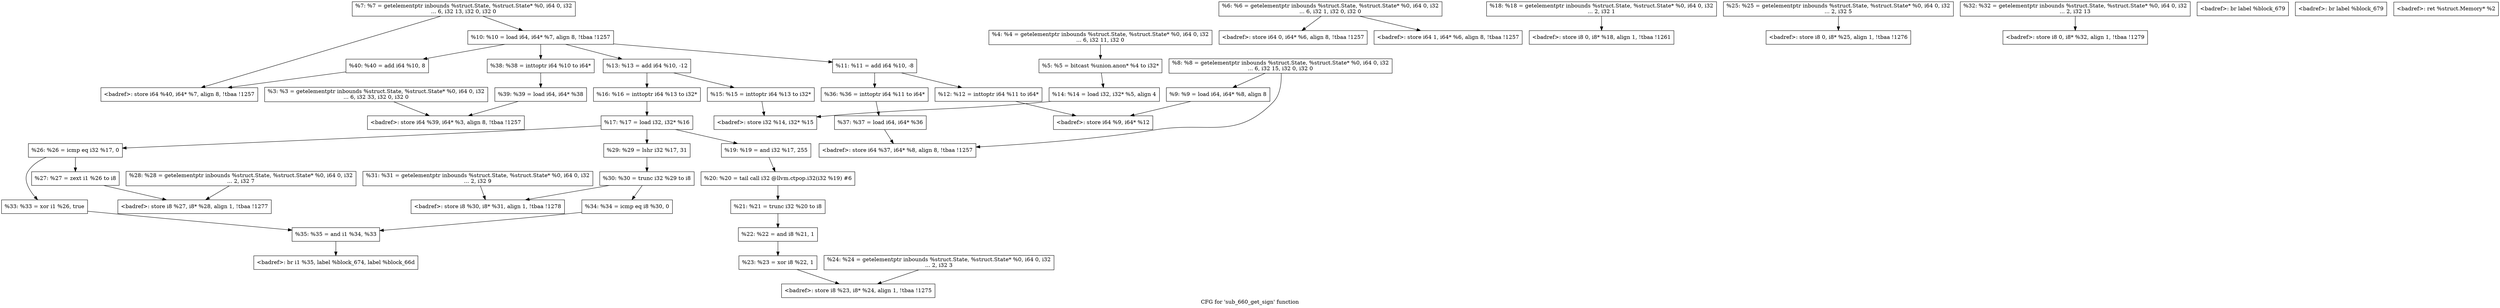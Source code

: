 digraph "CFG for 'sub_660_get_sign' function" {
	label="CFG for 'sub_660_get_sign' function";

	Node0x55de47c6f740 [shape=record,label="{%3:  %3 = getelementptr inbounds %struct.State, %struct.State* %0, i64 0, i32\l... 6, i32 33, i32 0, i32 0}"];
	Node0x55de47c6f740 -> Node0x55de47c7e890;
	Node0x55de47c6f818 [shape=record,label="{%4:  %4 = getelementptr inbounds %struct.State, %struct.State* %0, i64 0, i32\l... 6, i32 11, i32 0}"];
	Node0x55de47c6f818 -> Node0x55de47c68a08;
	Node0x55de47c68a08 [shape=record,label="{%5:  %5 = bitcast %union.anon* %4 to i32*}"];
	Node0x55de47c68a08 -> Node0x55de47c7d218;
	Node0x55de47c6f950 [shape=record,label="{%6:  %6 = getelementptr inbounds %struct.State, %struct.State* %0, i64 0, i32\l... 6, i32 1, i32 0, i32 0}"];
	Node0x55de47c6f950 -> Node0x55de47c7e670;
	Node0x55de47c6f950 -> Node0x55de47c7e510;
	Node0x55de47c6fa40 [shape=record,label="{%7:  %7 = getelementptr inbounds %struct.State, %struct.State* %0, i64 0, i32\l... 6, i32 13, i32 0, i32 0}"];
	Node0x55de47c6fa40 -> Node0x55de47c7e990;
	Node0x55de47c6fa40 -> Node0x55de47c7cf98;
	Node0x55de47c7cf20 [shape=record,label="{%8:  %8 = getelementptr inbounds %struct.State, %struct.State* %0, i64 0, i32\l... 6, i32 15, i32 0, i32 0}"];
	Node0x55de47c7cf20 -> Node0x55de47c7e750;
	Node0x55de47c7cf20 -> Node0x55de47c6fab8;
	Node0x55de47c6fab8 [shape=record,label="{%9:  %9 = load i64, i64* %8, align 8}"];
	Node0x55de47c6fab8 -> Node0x55de47c7d0f0;
	Node0x55de47c7cf98 [shape=record,label="{%10:  %10 = load i64, i64* %7, align 8, !tbaa !1257}"];
	Node0x55de47c7cf98 -> Node0x55de47c7e910;
	Node0x55de47c7cf98 -> Node0x55de47c7e7b8;
	Node0x55de47c7cf98 -> Node0x55de47c7d1b0;
	Node0x55de47c7cf98 -> Node0x55de47c7d010;
	Node0x55de47c7d010 [shape=record,label="{%11:  %11 = add i64 %10, -8}"];
	Node0x55de47c7d010 -> Node0x55de47c7e408;
	Node0x55de47c7d010 -> Node0x55de47c7d078;
	Node0x55de47c7d078 [shape=record,label="{%12:  %12 = inttoptr i64 %11 to i64*}"];
	Node0x55de47c7d078 -> Node0x55de47c7d0f0;
	Node0x55de47c7d0f0 [shape=record,label="{\<badref\>:  store i64 %9, i64* %12}"];
	Node0x55de47c7d1b0 [shape=record,label="{%13:  %13 = add i64 %10, -12}"];
	Node0x55de47c7d1b0 -> Node0x55de47c7d358;
	Node0x55de47c7d1b0 -> Node0x55de47c7d278;
	Node0x55de47c7d218 [shape=record,label="{%14:  %14 = load i32, i32* %5, align 4}"];
	Node0x55de47c7d218 -> Node0x55de47c7d2f0;
	Node0x55de47c7d278 [shape=record,label="{%15:  %15 = inttoptr i64 %13 to i32*}"];
	Node0x55de47c7d278 -> Node0x55de47c7d2f0;
	Node0x55de47c7d2f0 [shape=record,label="{\<badref\>:  store i32 %14, i32* %15}"];
	Node0x55de47c7d358 [shape=record,label="{%16:  %16 = inttoptr i64 %13 to i32*}"];
	Node0x55de47c7d358 -> Node0x55de47c68a68;
	Node0x55de47c68a68 [shape=record,label="{%17:  %17 = load i32, i32* %16}"];
	Node0x55de47c68a68 -> Node0x55de47c7dcd0;
	Node0x55de47c68a68 -> Node0x55de47c7dab0;
	Node0x55de47c68a68 -> Node0x55de47c7d620;
	Node0x55de47c7d510 [shape=record,label="{%18:  %18 = getelementptr inbounds %struct.State, %struct.State* %0, i64 0, i32\l... 2, i32 1}"];
	Node0x55de47c7d510 -> Node0x55de47c7d5a0;
	Node0x55de47c7d5a0 [shape=record,label="{\<badref\>:  store i8 0, i8* %18, align 1, !tbaa !1261}"];
	Node0x55de47c7d620 [shape=record,label="{%19:  %19 = and i32 %17, 255}"];
	Node0x55de47c7d620 -> Node0x55de47c7d6a0;
	Node0x55de47c7d6a0 [shape=record,label="{%20:  %20 = tail call i32 @llvm.ctpop.i32(i32 %19) #6}"];
	Node0x55de47c7d6a0 -> Node0x55de47c68ac8;
	Node0x55de47c68ac8 [shape=record,label="{%21:  %21 = trunc i32 %20 to i8}"];
	Node0x55de47c68ac8 -> Node0x55de47c7d730;
	Node0x55de47c7d730 [shape=record,label="{%22:  %22 = and i8 %21, 1}"];
	Node0x55de47c7d730 -> Node0x55de47c7d7b0;
	Node0x55de47c7d7b0 [shape=record,label="{%23:  %23 = xor i8 %22, 1}"];
	Node0x55de47c7d7b0 -> Node0x55de47c7d8f0;
	Node0x55de47c7d860 [shape=record,label="{%24:  %24 = getelementptr inbounds %struct.State, %struct.State* %0, i64 0, i32\l... 2, i32 3}"];
	Node0x55de47c7d860 -> Node0x55de47c7d8f0;
	Node0x55de47c7d8f0 [shape=record,label="{\<badref\>:  store i8 %23, i8* %24, align 1, !tbaa !1275}"];
	Node0x55de47c7d9a0 [shape=record,label="{%25:  %25 = getelementptr inbounds %struct.State, %struct.State* %0, i64 0, i32\l... 2, i32 5}"];
	Node0x55de47c7d9a0 -> Node0x55de47c7da30;
	Node0x55de47c7da30 [shape=record,label="{\<badref\>:  store i8 0, i8* %25, align 1, !tbaa !1276}"];
	Node0x55de47c7dab0 [shape=record,label="{%26:  %26 = icmp eq i32 %17, 0}"];
	Node0x55de47c7dab0 -> Node0x55de47c7e1c0;
	Node0x55de47c7dab0 -> Node0x55de47c7db18;
	Node0x55de47c7db18 [shape=record,label="{%27:  %27 = zext i1 %26 to i8}"];
	Node0x55de47c7db18 -> Node0x55de47c7dc50;
	Node0x55de47c7dbc0 [shape=record,label="{%28:  %28 = getelementptr inbounds %struct.State, %struct.State* %0, i64 0, i32\l... 2, i32 7}"];
	Node0x55de47c7dbc0 -> Node0x55de47c7dc50;
	Node0x55de47c7dc50 [shape=record,label="{\<badref\>:  store i8 %27, i8* %28, align 1, !tbaa !1277}"];
	Node0x55de47c7dcd0 [shape=record,label="{%29:  %29 = lshr i32 %17, 31}"];
	Node0x55de47c7dcd0 -> Node0x55de47c7dd38;
	Node0x55de47c7dd38 [shape=record,label="{%30:  %30 = trunc i32 %29 to i8}"];
	Node0x55de47c7dd38 -> Node0x55de47c7e240;
	Node0x55de47c7dd38 -> Node0x55de47c7de70;
	Node0x55de47c7dde0 [shape=record,label="{%31:  %31 = getelementptr inbounds %struct.State, %struct.State* %0, i64 0, i32\l... 2, i32 9}"];
	Node0x55de47c7dde0 -> Node0x55de47c7de70;
	Node0x55de47c7de70 [shape=record,label="{\<badref\>:  store i8 %30, i8* %31, align 1, !tbaa !1278}"];
	Node0x55de47c7df20 [shape=record,label="{%32:  %32 = getelementptr inbounds %struct.State, %struct.State* %0, i64 0, i32\l... 2, i32 13}"];
	Node0x55de47c7df20 -> Node0x55de47c7d3d0;
	Node0x55de47c7d3d0 [shape=record,label="{\<badref\>:  store i8 0, i8* %32, align 1, !tbaa !1279}"];
	Node0x55de47c7e1c0 [shape=record,label="{%33:  %33 = xor i1 %26, true}"];
	Node0x55de47c7e1c0 -> Node0x55de47c7e2c0;
	Node0x55de47c7e240 [shape=record,label="{%34:  %34 = icmp eq i8 %30, 0}"];
	Node0x55de47c7e240 -> Node0x55de47c7e2c0;
	Node0x55de47c7e2c0 [shape=record,label="{%35:  %35 = and i1 %34, %33}"];
	Node0x55de47c7e2c0 -> Node0x55de47c7e498;
	Node0x55de47c7e498 [shape=record,label="{\<badref\>:  br i1 %35, label %block_674, label %block_66d}"];
	Node0x55de47c7e510 [shape=record,label="{\<badref\>:  store i64 1, i64* %6, align 8, !tbaa !1257}"];
	Node0x55de47c7e5f8 [shape=record,label="{\<badref\>:  br label %block_679}"];
	Node0x55de47c7e670 [shape=record,label="{\<badref\>:  store i64 0, i64* %6, align 8, !tbaa !1257}"];
	Node0x55de47c7e328 [shape=record,label="{\<badref\>:  br label %block_679}"];
	Node0x55de47c7e408 [shape=record,label="{%36:  %36 = inttoptr i64 %11 to i64*}"];
	Node0x55de47c7e408 -> Node0x55de47c7e6d8;
	Node0x55de47c7e6d8 [shape=record,label="{%37:  %37 = load i64, i64* %36}"];
	Node0x55de47c7e6d8 -> Node0x55de47c7e750;
	Node0x55de47c7e750 [shape=record,label="{\<badref\>:  store i64 %37, i64* %8, align 8, !tbaa !1257}"];
	Node0x55de47c7e7b8 [shape=record,label="{%38:  %38 = inttoptr i64 %10 to i64*}"];
	Node0x55de47c7e7b8 -> Node0x55de47c7e818;
	Node0x55de47c7e818 [shape=record,label="{%39:  %39 = load i64, i64* %38}"];
	Node0x55de47c7e818 -> Node0x55de47c7e890;
	Node0x55de47c7e890 [shape=record,label="{\<badref\>:  store i64 %39, i64* %3, align 8, !tbaa !1257}"];
	Node0x55de47c7e910 [shape=record,label="{%40:  %40 = add i64 %10, 8}"];
	Node0x55de47c7e910 -> Node0x55de47c7e990;
	Node0x55de47c7e990 [shape=record,label="{\<badref\>:  store i64 %40, i64* %7, align 8, !tbaa !1257}"];
	Node0x55de47c7e9f8 [shape=record,label="{\<badref\>:  ret %struct.Memory* %2}"];
}
